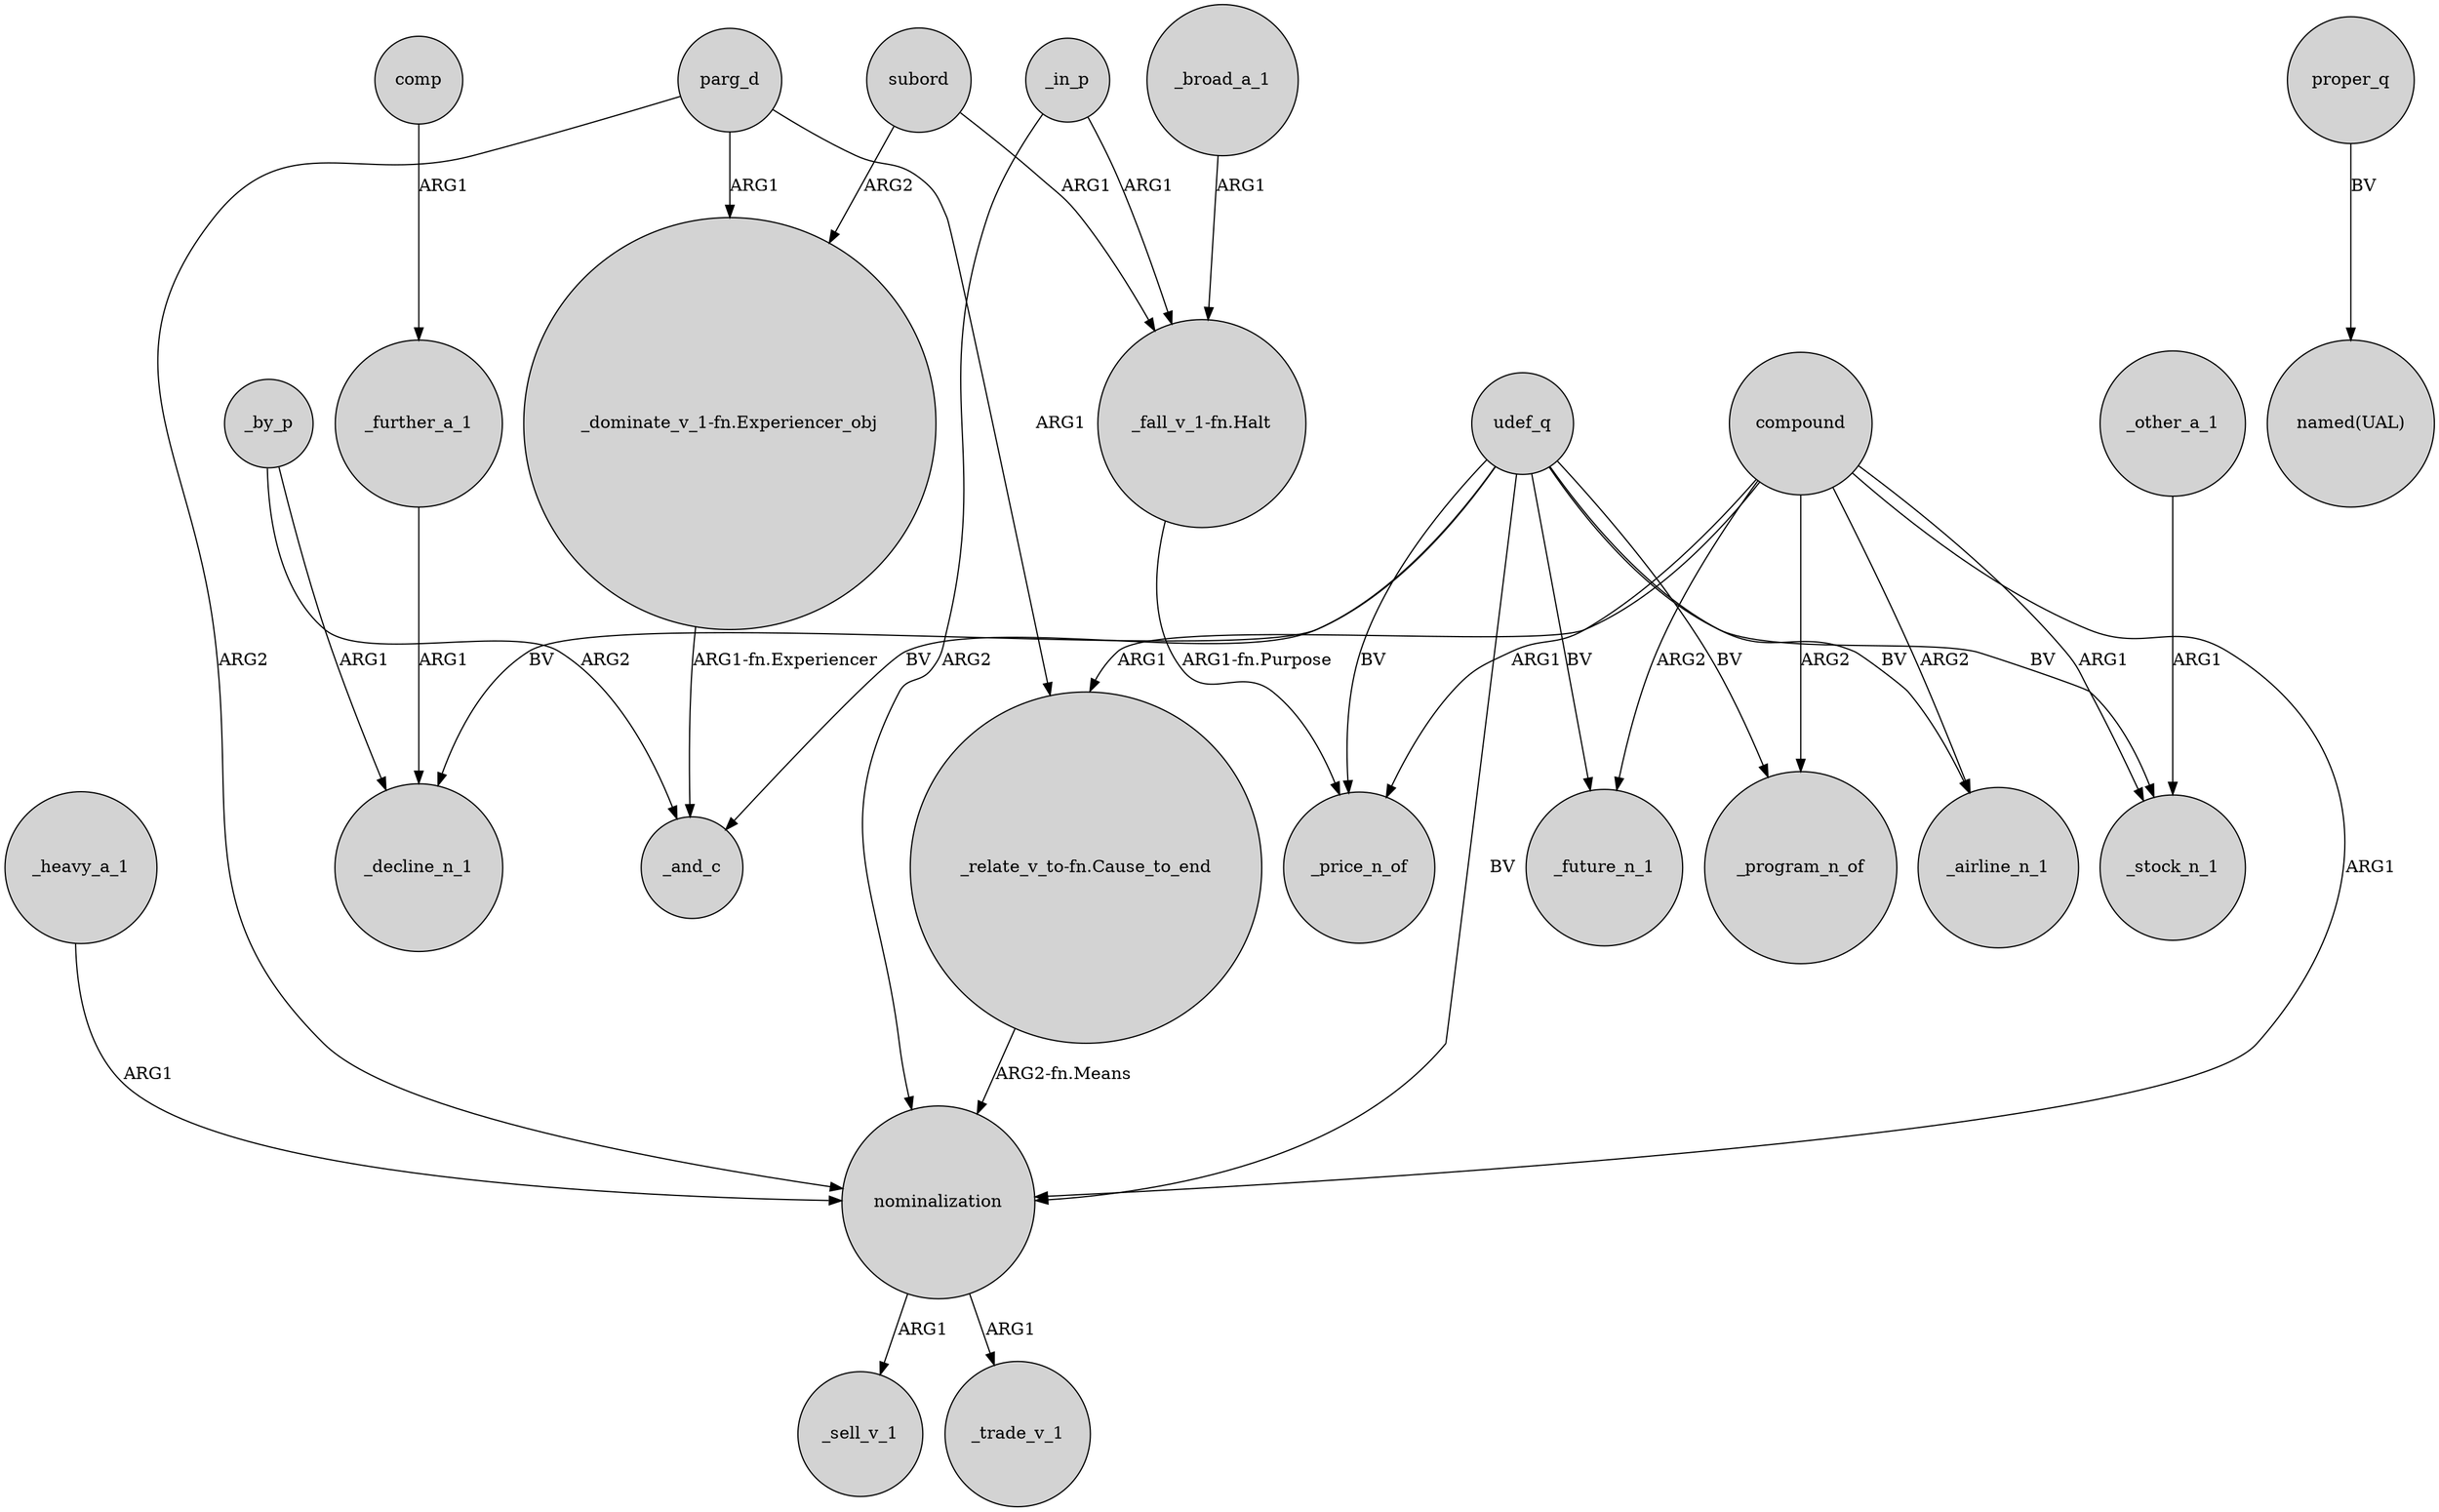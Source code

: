 digraph {
	node [shape=circle style=filled]
	_heavy_a_1 -> nominalization [label=ARG1]
	"_relate_v_to-fn.Cause_to_end" -> nominalization [label="ARG2-fn.Means"]
	subord -> "_dominate_v_1-fn.Experiencer_obj" [label=ARG2]
	udef_q -> _decline_n_1 [label=BV]
	subord -> "_fall_v_1-fn.Halt" [label=ARG1]
	compound -> "_relate_v_to-fn.Cause_to_end" [label=ARG1]
	udef_q -> _price_n_of [label=BV]
	compound -> _future_n_1 [label=ARG2]
	udef_q -> nominalization [label=BV]
	udef_q -> _airline_n_1 [label=BV]
	_other_a_1 -> _stock_n_1 [label=ARG1]
	_broad_a_1 -> "_fall_v_1-fn.Halt" [label=ARG1]
	"_dominate_v_1-fn.Experiencer_obj" -> _and_c [label="ARG1-fn.Experiencer"]
	udef_q -> _future_n_1 [label=BV]
	udef_q -> _and_c [label=BV]
	udef_q -> _program_n_of [label=BV]
	compound -> _stock_n_1 [label=ARG1]
	proper_q -> "named(UAL)" [label=BV]
	_by_p -> _decline_n_1 [label=ARG1]
	compound -> _program_n_of [label=ARG2]
	compound -> nominalization [label=ARG1]
	udef_q -> _stock_n_1 [label=BV]
	compound -> _airline_n_1 [label=ARG2]
	parg_d -> "_relate_v_to-fn.Cause_to_end" [label=ARG1]
	_further_a_1 -> _decline_n_1 [label=ARG1]
	parg_d -> "_dominate_v_1-fn.Experiencer_obj" [label=ARG1]
	"_fall_v_1-fn.Halt" -> _price_n_of [label="ARG1-fn.Purpose"]
	nominalization -> _sell_v_1 [label=ARG1]
	comp -> _further_a_1 [label=ARG1]
	_by_p -> _and_c [label=ARG2]
	_in_p -> nominalization [label=ARG2]
	compound -> _price_n_of [label=ARG1]
	nominalization -> _trade_v_1 [label=ARG1]
	_in_p -> "_fall_v_1-fn.Halt" [label=ARG1]
	parg_d -> nominalization [label=ARG2]
}
